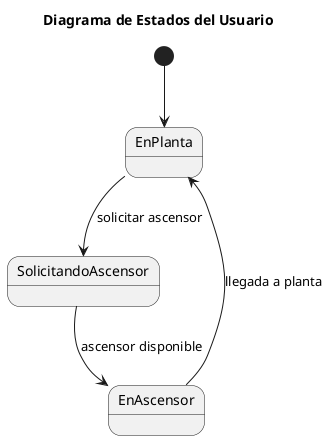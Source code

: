 @startuml Diagrama_de_Estados

title Diagrama de Estados del Usuario

skinparam {
    NoteBackgroundColor #whiteSmoke
}

hide empty members


[*] --> EnPlanta
EnPlanta --> SolicitandoAscensor : solicitar ascensor
SolicitandoAscensor --> EnAscensor : ascensor disponible
EnAscensor --> EnPlanta : llegada a planta


@enduml
